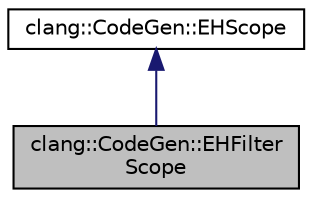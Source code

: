 digraph "clang::CodeGen::EHFilterScope"
{
 // LATEX_PDF_SIZE
  bgcolor="transparent";
  edge [fontname="Helvetica",fontsize="10",labelfontname="Helvetica",labelfontsize="10"];
  node [fontname="Helvetica",fontsize="10",shape=record];
  Node1 [label="clang::CodeGen::EHFilter\lScope",height=0.2,width=0.4,color="black", fillcolor="grey75", style="filled", fontcolor="black",tooltip="An exceptions scope which filters exceptions thrown through it."];
  Node2 -> Node1 [dir="back",color="midnightblue",fontsize="10",style="solid",fontname="Helvetica"];
  Node2 [label="clang::CodeGen::EHScope",height=0.2,width=0.4,color="black",URL="$classclang_1_1CodeGen_1_1EHScope.html",tooltip="A protected scope for zero-cost EH handling."];
}
